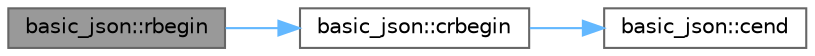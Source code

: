 digraph "basic_json::rbegin"
{
 // LATEX_PDF_SIZE
  bgcolor="transparent";
  edge [fontname=Helvetica,fontsize=10,labelfontname=Helvetica,labelfontsize=10];
  node [fontname=Helvetica,fontsize=10,shape=box,height=0.2,width=0.4];
  rankdir="LR";
  Node1 [id="Node000001",label="basic_json::rbegin",height=0.2,width=0.4,color="gray40", fillcolor="grey60", style="filled", fontcolor="black",tooltip="returns an iterator to the reverse-beginning"];
  Node1 -> Node2 [id="edge1_Node000001_Node000002",color="steelblue1",style="solid",tooltip=" "];
  Node2 [id="Node000002",label="basic_json::crbegin",height=0.2,width=0.4,color="grey40", fillcolor="white", style="filled",URL="$classbasic__json.html#aed4f45b1b03cd315b3700dacb22d1fb3",tooltip="returns a const reverse iterator to the last element"];
  Node2 -> Node3 [id="edge2_Node000002_Node000003",color="steelblue1",style="solid",tooltip=" "];
  Node3 [id="Node000003",label="basic_json::cend",height=0.2,width=0.4,color="grey40", fillcolor="white", style="filled",URL="$classbasic__json.html#ab4f83081d8b64f6dc9b079af13266dc1",tooltip="returns an iterator to one past the last element"];
}
